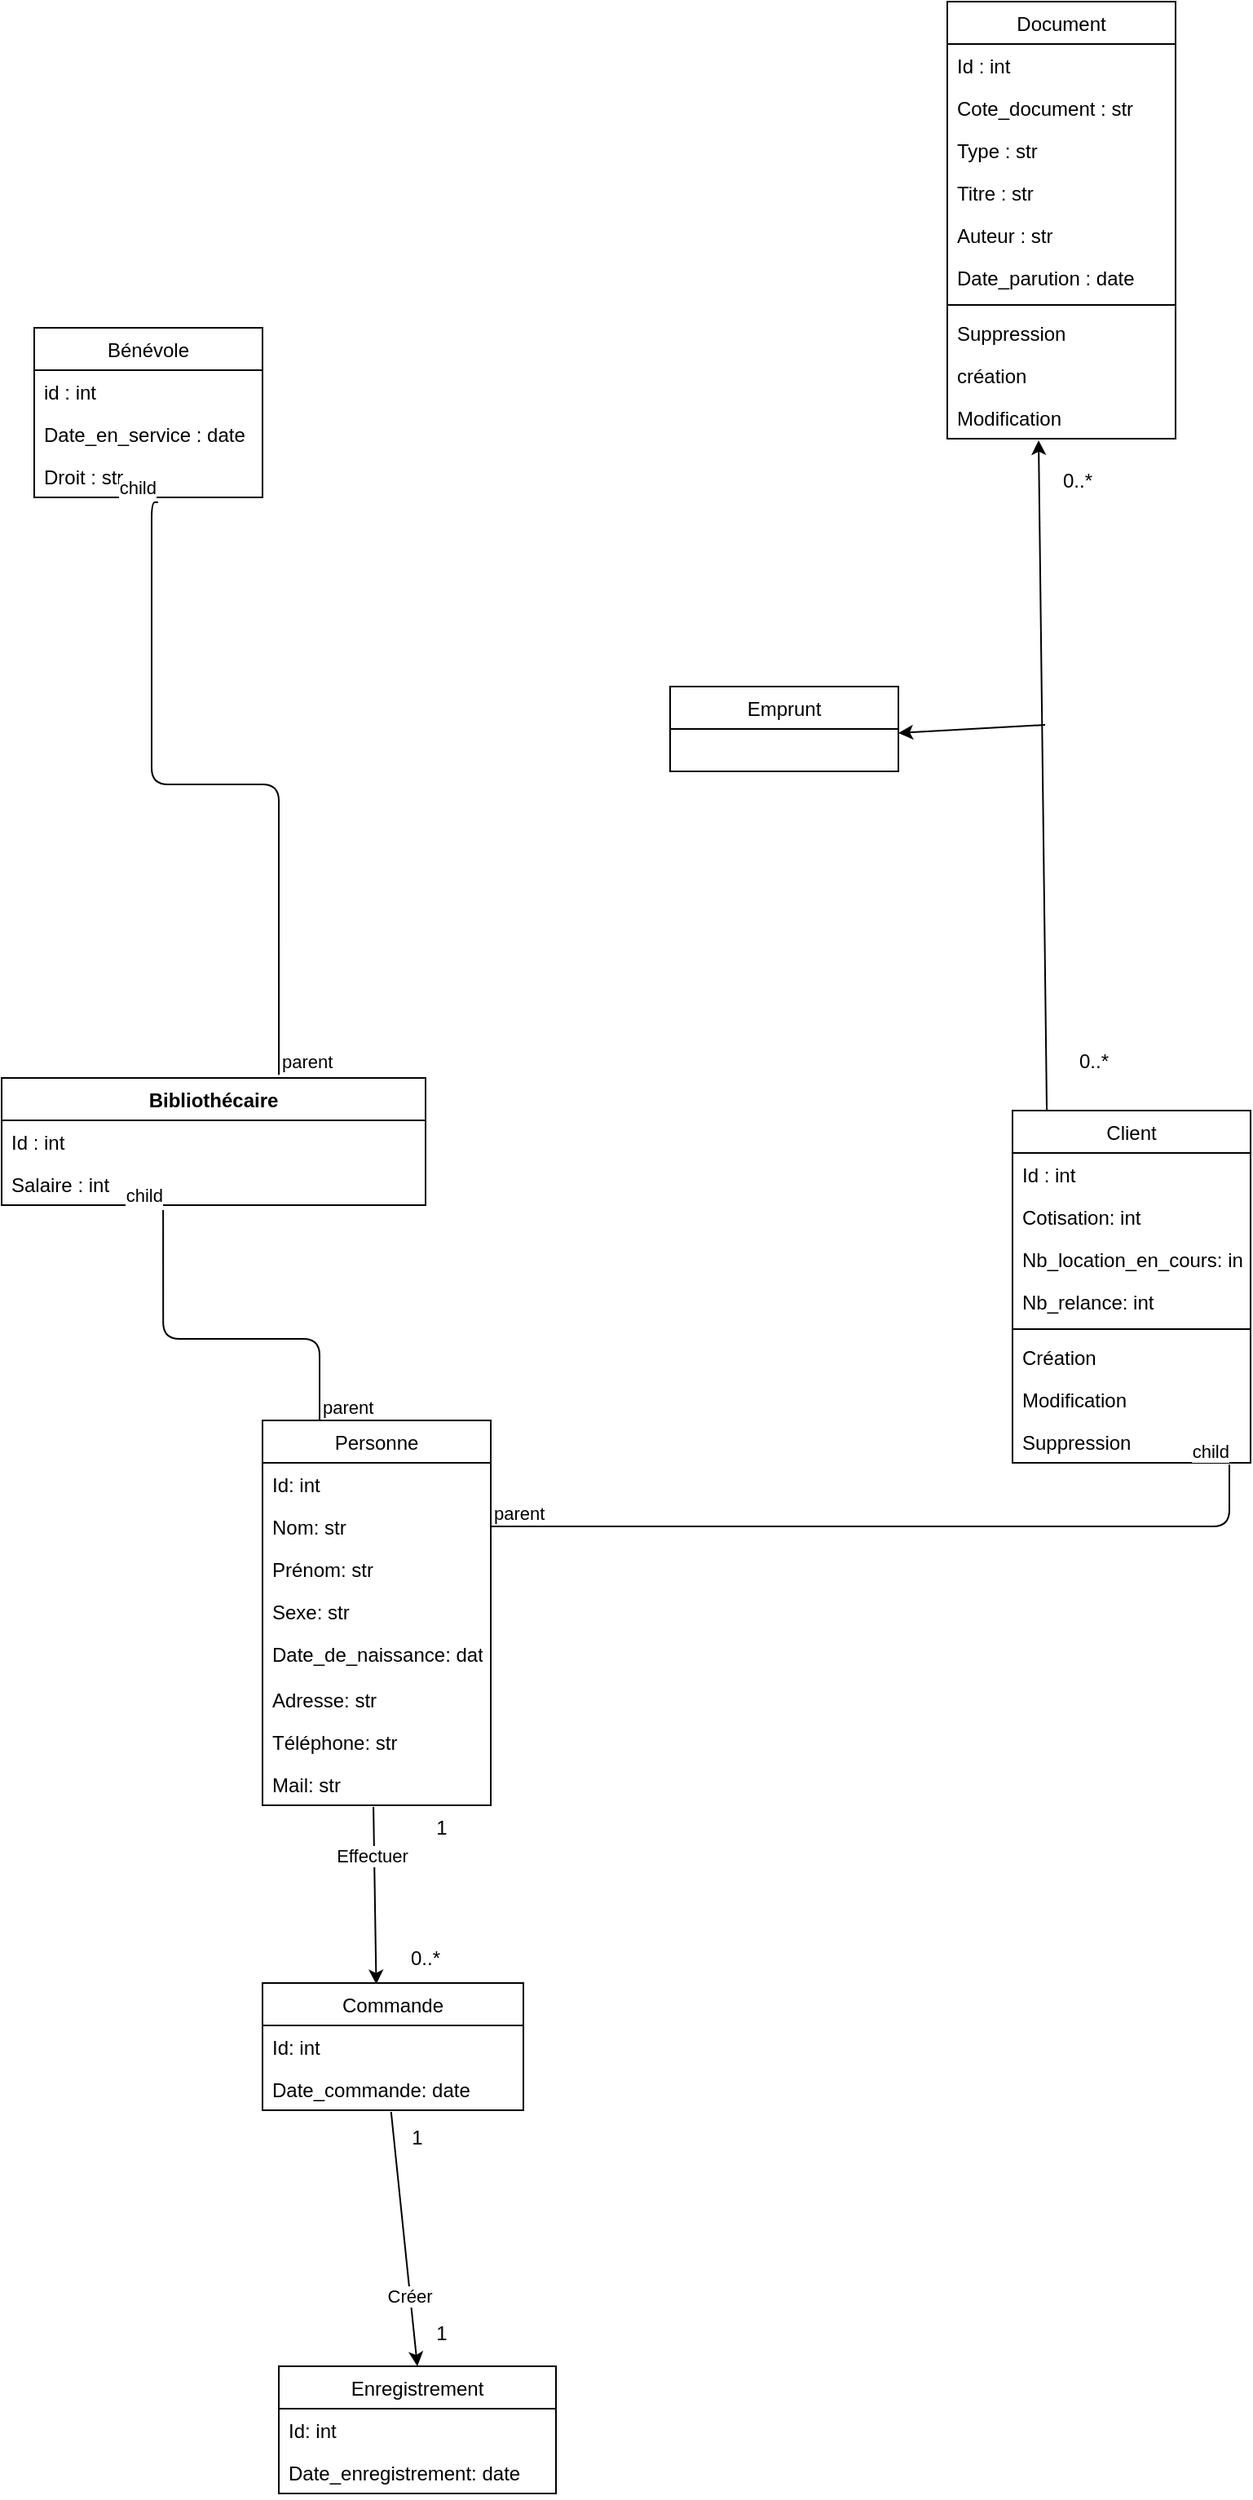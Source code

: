 <mxfile version="14.2.4" type="device"><diagram id="OYyhkcdiuvXrvP6uyowY" name="Diagramme des classes - entité"><mxGraphModel dx="1022" dy="1875" grid="1" gridSize="10" guides="1" tooltips="1" connect="1" arrows="1" fold="1" page="1" pageScale="1" pageWidth="827" pageHeight="1169" math="0" shadow="0"><root><mxCell id="0"/><mxCell id="1" parent="0"/><mxCell id="fWSXPYJICrlra-UiTmL8-9" value="Personne" style="swimlane;fontStyle=0;childLayout=stackLayout;horizontal=1;startSize=26;fillColor=none;horizontalStack=0;resizeParent=1;resizeParentMax=0;resizeLast=0;collapsible=1;marginBottom=0;" parent="1" vertex="1"><mxGeometry x="180" y="240" width="140" height="236" as="geometry"/></mxCell><mxCell id="fWSXPYJICrlra-UiTmL8-25" value="Id: int" style="text;strokeColor=none;fillColor=none;align=left;verticalAlign=top;spacingLeft=4;spacingRight=4;overflow=hidden;rotatable=0;points=[[0,0.5],[1,0.5]];portConstraint=eastwest;" parent="fWSXPYJICrlra-UiTmL8-9" vertex="1"><mxGeometry y="26" width="140" height="26" as="geometry"/></mxCell><mxCell id="fWSXPYJICrlra-UiTmL8-10" value="Nom: str" style="text;strokeColor=none;fillColor=none;align=left;verticalAlign=top;spacingLeft=4;spacingRight=4;overflow=hidden;rotatable=0;points=[[0,0.5],[1,0.5]];portConstraint=eastwest;" parent="fWSXPYJICrlra-UiTmL8-9" vertex="1"><mxGeometry y="52" width="140" height="26" as="geometry"/></mxCell><mxCell id="fWSXPYJICrlra-UiTmL8-27" value="Prénom: str" style="text;strokeColor=none;fillColor=none;align=left;verticalAlign=top;spacingLeft=4;spacingRight=4;overflow=hidden;rotatable=0;points=[[0,0.5],[1,0.5]];portConstraint=eastwest;" parent="fWSXPYJICrlra-UiTmL8-9" vertex="1"><mxGeometry y="78" width="140" height="26" as="geometry"/></mxCell><mxCell id="fWSXPYJICrlra-UiTmL8-26" value="Sexe: str" style="text;strokeColor=none;fillColor=none;align=left;verticalAlign=top;spacingLeft=4;spacingRight=4;overflow=hidden;rotatable=0;points=[[0,0.5],[1,0.5]];portConstraint=eastwest;" parent="fWSXPYJICrlra-UiTmL8-9" vertex="1"><mxGeometry y="104" width="140" height="26" as="geometry"/></mxCell><mxCell id="fWSXPYJICrlra-UiTmL8-11" value="Date_de_naissance: date" style="text;strokeColor=none;fillColor=none;align=left;verticalAlign=top;spacingLeft=4;spacingRight=4;overflow=hidden;rotatable=0;points=[[0,0.5],[1,0.5]];portConstraint=eastwest;" parent="fWSXPYJICrlra-UiTmL8-9" vertex="1"><mxGeometry y="130" width="140" height="28" as="geometry"/></mxCell><mxCell id="fWSXPYJICrlra-UiTmL8-28" value="Adresse: str" style="text;strokeColor=none;fillColor=none;align=left;verticalAlign=top;spacingLeft=4;spacingRight=4;overflow=hidden;rotatable=0;points=[[0,0.5],[1,0.5]];portConstraint=eastwest;" parent="fWSXPYJICrlra-UiTmL8-9" vertex="1"><mxGeometry y="158" width="140" height="26" as="geometry"/></mxCell><mxCell id="fWSXPYJICrlra-UiTmL8-29" value="Téléphone: str" style="text;strokeColor=none;fillColor=none;align=left;verticalAlign=top;spacingLeft=4;spacingRight=4;overflow=hidden;rotatable=0;points=[[0,0.5],[1,0.5]];portConstraint=eastwest;" parent="fWSXPYJICrlra-UiTmL8-9" vertex="1"><mxGeometry y="184" width="140" height="26" as="geometry"/></mxCell><mxCell id="fWSXPYJICrlra-UiTmL8-30" value="Mail: str" style="text;strokeColor=none;fillColor=none;align=left;verticalAlign=top;spacingLeft=4;spacingRight=4;overflow=hidden;rotatable=0;points=[[0,0.5],[1,0.5]];portConstraint=eastwest;" parent="fWSXPYJICrlra-UiTmL8-9" vertex="1"><mxGeometry y="210" width="140" height="26" as="geometry"/></mxCell><mxCell id="fWSXPYJICrlra-UiTmL8-17" value="Bénévole" style="swimlane;fontStyle=0;childLayout=stackLayout;horizontal=1;startSize=26;fillColor=none;horizontalStack=0;resizeParent=1;resizeParentMax=0;resizeLast=0;collapsible=1;marginBottom=0;" parent="1" vertex="1"><mxGeometry x="40" y="-430" width="140" height="104" as="geometry"/></mxCell><mxCell id="fWSXPYJICrlra-UiTmL8-18" value="id : int" style="text;strokeColor=none;fillColor=none;align=left;verticalAlign=top;spacingLeft=4;spacingRight=4;overflow=hidden;rotatable=0;points=[[0,0.5],[1,0.5]];portConstraint=eastwest;" parent="fWSXPYJICrlra-UiTmL8-17" vertex="1"><mxGeometry y="26" width="140" height="26" as="geometry"/></mxCell><mxCell id="fWSXPYJICrlra-UiTmL8-19" value="Date_en_service : date" style="text;strokeColor=none;fillColor=none;align=left;verticalAlign=top;spacingLeft=4;spacingRight=4;overflow=hidden;rotatable=0;points=[[0,0.5],[1,0.5]];portConstraint=eastwest;" parent="fWSXPYJICrlra-UiTmL8-17" vertex="1"><mxGeometry y="52" width="140" height="26" as="geometry"/></mxCell><mxCell id="fWSXPYJICrlra-UiTmL8-45" value="Droit : str" style="text;strokeColor=none;fillColor=none;align=left;verticalAlign=top;spacingLeft=4;spacingRight=4;overflow=hidden;rotatable=0;points=[[0,0.5],[1,0.5]];portConstraint=eastwest;" parent="fWSXPYJICrlra-UiTmL8-17" vertex="1"><mxGeometry y="78" width="140" height="26" as="geometry"/></mxCell><mxCell id="fWSXPYJICrlra-UiTmL8-21" value="Client" style="swimlane;fontStyle=0;childLayout=stackLayout;horizontal=1;startSize=26;fillColor=none;horizontalStack=0;resizeParent=1;resizeParentMax=0;resizeLast=0;collapsible=1;marginBottom=0;" parent="1" vertex="1"><mxGeometry x="640" y="50" width="146" height="216" as="geometry"/></mxCell><mxCell id="fWSXPYJICrlra-UiTmL8-22" value="Id : int" style="text;strokeColor=none;fillColor=none;align=left;verticalAlign=top;spacingLeft=4;spacingRight=4;overflow=hidden;rotatable=0;points=[[0,0.5],[1,0.5]];portConstraint=eastwest;" parent="fWSXPYJICrlra-UiTmL8-21" vertex="1"><mxGeometry y="26" width="146" height="26" as="geometry"/></mxCell><mxCell id="fWSXPYJICrlra-UiTmL8-23" value="Cotisation: int" style="text;strokeColor=none;fillColor=none;align=left;verticalAlign=top;spacingLeft=4;spacingRight=4;overflow=hidden;rotatable=0;points=[[0,0.5],[1,0.5]];portConstraint=eastwest;" parent="fWSXPYJICrlra-UiTmL8-21" vertex="1"><mxGeometry y="52" width="146" height="26" as="geometry"/></mxCell><mxCell id="fWSXPYJICrlra-UiTmL8-46" value="Nb_location_en_cours: int" style="text;strokeColor=none;fillColor=none;align=left;verticalAlign=top;spacingLeft=4;spacingRight=4;overflow=hidden;rotatable=0;points=[[0,0.5],[1,0.5]];portConstraint=eastwest;" parent="fWSXPYJICrlra-UiTmL8-21" vertex="1"><mxGeometry y="78" width="146" height="26" as="geometry"/></mxCell><mxCell id="fWSXPYJICrlra-UiTmL8-104" value="Nb_relance: int" style="text;strokeColor=none;fillColor=none;align=left;verticalAlign=top;spacingLeft=4;spacingRight=4;overflow=hidden;rotatable=0;points=[[0,0.5],[1,0.5]];portConstraint=eastwest;" parent="fWSXPYJICrlra-UiTmL8-21" vertex="1"><mxGeometry y="104" width="146" height="26" as="geometry"/></mxCell><mxCell id="zAurbnMxxtD6ic4PUHuv-18" value="" style="line;strokeWidth=1;fillColor=none;align=left;verticalAlign=middle;spacingTop=-1;spacingLeft=3;spacingRight=3;rotatable=0;labelPosition=right;points=[];portConstraint=eastwest;" vertex="1" parent="fWSXPYJICrlra-UiTmL8-21"><mxGeometry y="130" width="146" height="8" as="geometry"/></mxCell><mxCell id="zAurbnMxxtD6ic4PUHuv-15" value="Création" style="text;strokeColor=none;fillColor=none;align=left;verticalAlign=top;spacingLeft=4;spacingRight=4;overflow=hidden;rotatable=0;points=[[0,0.5],[1,0.5]];portConstraint=eastwest;" vertex="1" parent="fWSXPYJICrlra-UiTmL8-21"><mxGeometry y="138" width="146" height="26" as="geometry"/></mxCell><mxCell id="zAurbnMxxtD6ic4PUHuv-16" value="Modification" style="text;strokeColor=none;fillColor=none;align=left;verticalAlign=top;spacingLeft=4;spacingRight=4;overflow=hidden;rotatable=0;points=[[0,0.5],[1,0.5]];portConstraint=eastwest;" vertex="1" parent="fWSXPYJICrlra-UiTmL8-21"><mxGeometry y="164" width="146" height="26" as="geometry"/></mxCell><mxCell id="zAurbnMxxtD6ic4PUHuv-17" value="Suppression" style="text;strokeColor=none;fillColor=none;align=left;verticalAlign=top;spacingLeft=4;spacingRight=4;overflow=hidden;rotatable=0;points=[[0,0.5],[1,0.5]];portConstraint=eastwest;" vertex="1" parent="fWSXPYJICrlra-UiTmL8-21"><mxGeometry y="190" width="146" height="26" as="geometry"/></mxCell><mxCell id="fWSXPYJICrlra-UiTmL8-31" value="Bibliothécaire" style="swimlane;fontStyle=1;align=center;verticalAlign=top;childLayout=stackLayout;horizontal=1;startSize=26;horizontalStack=0;resizeParent=1;resizeParentMax=0;resizeLast=0;collapsible=1;marginBottom=0;" parent="1" vertex="1"><mxGeometry x="20" y="30" width="260" height="78" as="geometry"><mxRectangle x="10" y="390" width="110" height="26" as="alternateBounds"/></mxGeometry></mxCell><mxCell id="fWSXPYJICrlra-UiTmL8-32" value="Id : int" style="text;strokeColor=none;fillColor=none;align=left;verticalAlign=top;spacingLeft=4;spacingRight=4;overflow=hidden;rotatable=0;points=[[0,0.5],[1,0.5]];portConstraint=eastwest;" parent="fWSXPYJICrlra-UiTmL8-31" vertex="1"><mxGeometry y="26" width="260" height="26" as="geometry"/></mxCell><mxCell id="fWSXPYJICrlra-UiTmL8-98" value="Salaire : int" style="text;strokeColor=none;fillColor=none;align=left;verticalAlign=top;spacingLeft=4;spacingRight=4;overflow=hidden;rotatable=0;points=[[0,0.5],[1,0.5]];portConstraint=eastwest;" parent="fWSXPYJICrlra-UiTmL8-31" vertex="1"><mxGeometry y="52" width="260" height="26" as="geometry"/></mxCell><mxCell id="fWSXPYJICrlra-UiTmL8-62" value="Commande" style="swimlane;fontStyle=0;childLayout=stackLayout;horizontal=1;startSize=26;fillColor=none;horizontalStack=0;resizeParent=1;resizeParentMax=0;resizeLast=0;collapsible=1;marginBottom=0;" parent="1" vertex="1"><mxGeometry x="180" y="585" width="160" height="78" as="geometry"/></mxCell><mxCell id="fWSXPYJICrlra-UiTmL8-63" value="Id: int" style="text;strokeColor=none;fillColor=none;align=left;verticalAlign=top;spacingLeft=4;spacingRight=4;overflow=hidden;rotatable=0;points=[[0,0.5],[1,0.5]];portConstraint=eastwest;" parent="fWSXPYJICrlra-UiTmL8-62" vertex="1"><mxGeometry y="26" width="160" height="26" as="geometry"/></mxCell><mxCell id="fWSXPYJICrlra-UiTmL8-65" value="Date_commande: date" style="text;strokeColor=none;fillColor=none;align=left;verticalAlign=top;spacingLeft=4;spacingRight=4;overflow=hidden;rotatable=0;points=[[0,0.5],[1,0.5]];portConstraint=eastwest;" parent="fWSXPYJICrlra-UiTmL8-62" vertex="1"><mxGeometry y="52" width="160" height="26" as="geometry"/></mxCell><mxCell id="fWSXPYJICrlra-UiTmL8-70" value="" style="endArrow=classic;html=1;exitX=0.493;exitY=1.038;exitDx=0;exitDy=0;exitPerimeter=0;entryX=0.5;entryY=0;entryDx=0;entryDy=0;" parent="1" source="fWSXPYJICrlra-UiTmL8-65" target="fWSXPYJICrlra-UiTmL8-77" edge="1"><mxGeometry width="50" height="50" relative="1" as="geometry"><mxPoint x="390" y="820" as="sourcePoint"/><mxPoint x="257.98" y="990" as="targetPoint"/></mxGeometry></mxCell><mxCell id="fWSXPYJICrlra-UiTmL8-103" value="Créer" style="edgeLabel;html=1;align=center;verticalAlign=middle;resizable=0;points=[];" parent="fWSXPYJICrlra-UiTmL8-70" vertex="1" connectable="0"><mxGeometry x="0.444" y="-1" relative="1" as="geometry"><mxPoint as="offset"/></mxGeometry></mxCell><mxCell id="fWSXPYJICrlra-UiTmL8-77" value="Enregistrement" style="swimlane;fontStyle=0;childLayout=stackLayout;horizontal=1;startSize=26;fillColor=none;horizontalStack=0;resizeParent=1;resizeParentMax=0;resizeLast=0;collapsible=1;marginBottom=0;" parent="1" vertex="1"><mxGeometry x="190" y="820" width="170" height="78" as="geometry"/></mxCell><mxCell id="fWSXPYJICrlra-UiTmL8-78" value="Id: int" style="text;strokeColor=none;fillColor=none;align=left;verticalAlign=top;spacingLeft=4;spacingRight=4;overflow=hidden;rotatable=0;points=[[0,0.5],[1,0.5]];portConstraint=eastwest;" parent="fWSXPYJICrlra-UiTmL8-77" vertex="1"><mxGeometry y="26" width="170" height="26" as="geometry"/></mxCell><mxCell id="fWSXPYJICrlra-UiTmL8-79" value="Date_enregistrement: date" style="text;strokeColor=none;fillColor=none;align=left;verticalAlign=top;spacingLeft=4;spacingRight=4;overflow=hidden;rotatable=0;points=[[0,0.5],[1,0.5]];portConstraint=eastwest;" parent="fWSXPYJICrlra-UiTmL8-77" vertex="1"><mxGeometry y="52" width="170" height="26" as="geometry"/></mxCell><mxCell id="fWSXPYJICrlra-UiTmL8-82" value="Document" style="swimlane;fontStyle=0;childLayout=stackLayout;horizontal=1;startSize=26;fillColor=none;horizontalStack=0;resizeParent=1;resizeParentMax=0;resizeLast=0;collapsible=1;marginBottom=0;" parent="1" vertex="1"><mxGeometry x="600" y="-630" width="140" height="268" as="geometry"/></mxCell><mxCell id="fWSXPYJICrlra-UiTmL8-83" value="Id : int" style="text;strokeColor=none;fillColor=none;align=left;verticalAlign=top;spacingLeft=4;spacingRight=4;overflow=hidden;rotatable=0;points=[[0,0.5],[1,0.5]];portConstraint=eastwest;" parent="fWSXPYJICrlra-UiTmL8-82" vertex="1"><mxGeometry y="26" width="140" height="26" as="geometry"/></mxCell><mxCell id="fWSXPYJICrlra-UiTmL8-94" value="Cote_document : str" style="text;strokeColor=none;fillColor=none;align=left;verticalAlign=top;spacingLeft=4;spacingRight=4;overflow=hidden;rotatable=0;points=[[0,0.5],[1,0.5]];portConstraint=eastwest;" parent="fWSXPYJICrlra-UiTmL8-82" vertex="1"><mxGeometry y="52" width="140" height="26" as="geometry"/></mxCell><mxCell id="fWSXPYJICrlra-UiTmL8-85" value="Type : str" style="text;strokeColor=none;fillColor=none;align=left;verticalAlign=top;spacingLeft=4;spacingRight=4;overflow=hidden;rotatable=0;points=[[0,0.5],[1,0.5]];portConstraint=eastwest;" parent="fWSXPYJICrlra-UiTmL8-82" vertex="1"><mxGeometry y="78" width="140" height="26" as="geometry"/></mxCell><mxCell id="fWSXPYJICrlra-UiTmL8-91" value="Titre : str" style="text;strokeColor=none;fillColor=none;align=left;verticalAlign=top;spacingLeft=4;spacingRight=4;overflow=hidden;rotatable=0;points=[[0,0.5],[1,0.5]];portConstraint=eastwest;" parent="fWSXPYJICrlra-UiTmL8-82" vertex="1"><mxGeometry y="104" width="140" height="26" as="geometry"/></mxCell><mxCell id="fWSXPYJICrlra-UiTmL8-84" value="Auteur : str" style="text;strokeColor=none;fillColor=none;align=left;verticalAlign=top;spacingLeft=4;spacingRight=4;overflow=hidden;rotatable=0;points=[[0,0.5],[1,0.5]];portConstraint=eastwest;" parent="fWSXPYJICrlra-UiTmL8-82" vertex="1"><mxGeometry y="130" width="140" height="26" as="geometry"/></mxCell><mxCell id="fWSXPYJICrlra-UiTmL8-93" value="Date_parution : date" style="text;strokeColor=none;fillColor=none;align=left;verticalAlign=top;spacingLeft=4;spacingRight=4;overflow=hidden;rotatable=0;points=[[0,0.5],[1,0.5]];portConstraint=eastwest;" parent="fWSXPYJICrlra-UiTmL8-82" vertex="1"><mxGeometry y="156" width="140" height="26" as="geometry"/></mxCell><mxCell id="zAurbnMxxtD6ic4PUHuv-11" value="" style="line;strokeWidth=1;fillColor=none;align=left;verticalAlign=middle;spacingTop=-1;spacingLeft=3;spacingRight=3;rotatable=0;labelPosition=right;points=[];portConstraint=eastwest;" vertex="1" parent="fWSXPYJICrlra-UiTmL8-82"><mxGeometry y="182" width="140" height="8" as="geometry"/></mxCell><mxCell id="zAurbnMxxtD6ic4PUHuv-13" value="Suppression" style="text;strokeColor=none;fillColor=none;align=left;verticalAlign=top;spacingLeft=4;spacingRight=4;overflow=hidden;rotatable=0;points=[[0,0.5],[1,0.5]];portConstraint=eastwest;" vertex="1" parent="fWSXPYJICrlra-UiTmL8-82"><mxGeometry y="190" width="140" height="26" as="geometry"/></mxCell><mxCell id="zAurbnMxxtD6ic4PUHuv-14" value="création" style="text;strokeColor=none;fillColor=none;align=left;verticalAlign=top;spacingLeft=4;spacingRight=4;overflow=hidden;rotatable=0;points=[[0,0.5],[1,0.5]];portConstraint=eastwest;" vertex="1" parent="fWSXPYJICrlra-UiTmL8-82"><mxGeometry y="216" width="140" height="26" as="geometry"/></mxCell><mxCell id="zAurbnMxxtD6ic4PUHuv-12" value="Modification" style="text;strokeColor=none;fillColor=none;align=left;verticalAlign=top;spacingLeft=4;spacingRight=4;overflow=hidden;rotatable=0;points=[[0,0.5],[1,0.5]];portConstraint=eastwest;" vertex="1" parent="fWSXPYJICrlra-UiTmL8-82"><mxGeometry y="242" width="140" height="26" as="geometry"/></mxCell><mxCell id="fWSXPYJICrlra-UiTmL8-88" value="" style="endArrow=classic;html=1;exitX=0.144;exitY=0;exitDx=0;exitDy=0;entryX=0.4;entryY=1.038;entryDx=0;entryDy=0;exitPerimeter=0;entryPerimeter=0;" parent="1" source="fWSXPYJICrlra-UiTmL8-21" target="zAurbnMxxtD6ic4PUHuv-12" edge="1"><mxGeometry width="50" height="50" relative="1" as="geometry"><mxPoint x="390" y="520" as="sourcePoint"/><mxPoint x="663.98" y="-142" as="targetPoint"/></mxGeometry></mxCell><mxCell id="fWSXPYJICrlra-UiTmL8-90" value="" style="endArrow=classic;html=1;strokeColor=#000000;entryX=0.436;entryY=0.01;entryDx=0;entryDy=0;entryPerimeter=0;exitX=0.486;exitY=1.038;exitDx=0;exitDy=0;exitPerimeter=0;" parent="1" source="fWSXPYJICrlra-UiTmL8-30" target="fWSXPYJICrlra-UiTmL8-62" edge="1"><mxGeometry width="50" height="50" relative="1" as="geometry"><mxPoint x="241" y="570" as="sourcePoint"/><mxPoint x="440" y="570" as="targetPoint"/></mxGeometry></mxCell><mxCell id="fWSXPYJICrlra-UiTmL8-102" value="Effectuer" style="edgeLabel;html=1;align=center;verticalAlign=middle;resizable=0;points=[];" parent="fWSXPYJICrlra-UiTmL8-90" vertex="1" connectable="0"><mxGeometry x="-0.45" y="-2" relative="1" as="geometry"><mxPoint as="offset"/></mxGeometry></mxCell><mxCell id="fWSXPYJICrlra-UiTmL8-111" value="0..*" style="text;html=1;strokeColor=none;fillColor=none;align=center;verticalAlign=middle;whiteSpace=wrap;rounded=0;" parent="1" vertex="1"><mxGeometry x="260" y="560" width="40" height="20" as="geometry"/></mxCell><mxCell id="fWSXPYJICrlra-UiTmL8-112" value="1" style="text;html=1;strokeColor=none;fillColor=none;align=center;verticalAlign=middle;whiteSpace=wrap;rounded=0;" parent="1" vertex="1"><mxGeometry x="270" y="480" width="40" height="20" as="geometry"/></mxCell><mxCell id="fWSXPYJICrlra-UiTmL8-113" value="1" style="text;html=1;strokeColor=none;fillColor=none;align=center;verticalAlign=middle;whiteSpace=wrap;rounded=0;" parent="1" vertex="1"><mxGeometry x="255" y="670" width="40" height="20" as="geometry"/></mxCell><mxCell id="fWSXPYJICrlra-UiTmL8-114" value="1" style="text;html=1;strokeColor=none;fillColor=none;align=center;verticalAlign=middle;whiteSpace=wrap;rounded=0;" parent="1" vertex="1"><mxGeometry x="270" y="790" width="40" height="20" as="geometry"/></mxCell><mxCell id="zAurbnMxxtD6ic4PUHuv-1" value="" style="endArrow=none;html=1;edgeStyle=orthogonalEdgeStyle;strokeColor=#000000;exitX=0.654;exitY=-0.024;exitDx=0;exitDy=0;exitPerimeter=0;entryX=0.543;entryY=1.115;entryDx=0;entryDy=0;entryPerimeter=0;" edge="1" parent="1" source="fWSXPYJICrlra-UiTmL8-31" target="fWSXPYJICrlra-UiTmL8-45"><mxGeometry relative="1" as="geometry"><mxPoint x="70" y="-70" as="sourcePoint"/><mxPoint x="230" y="-70" as="targetPoint"/><Array as="points"><mxPoint x="190" y="-150"/><mxPoint x="112" y="-150"/><mxPoint x="112" y="-323"/></Array></mxGeometry></mxCell><mxCell id="zAurbnMxxtD6ic4PUHuv-2" value="parent" style="edgeLabel;resizable=0;html=1;align=left;verticalAlign=bottom;" connectable="0" vertex="1" parent="zAurbnMxxtD6ic4PUHuv-1"><mxGeometry x="-1" relative="1" as="geometry"/></mxCell><mxCell id="zAurbnMxxtD6ic4PUHuv-3" value="child" style="edgeLabel;resizable=0;html=1;align=right;verticalAlign=bottom;" connectable="0" vertex="1" parent="zAurbnMxxtD6ic4PUHuv-1"><mxGeometry x="1" relative="1" as="geometry"/></mxCell><mxCell id="zAurbnMxxtD6ic4PUHuv-4" value="" style="endArrow=none;html=1;edgeStyle=orthogonalEdgeStyle;strokeColor=#000000;exitX=0.25;exitY=0;exitDx=0;exitDy=0;entryX=0.381;entryY=1.115;entryDx=0;entryDy=0;entryPerimeter=0;" edge="1" parent="1" source="fWSXPYJICrlra-UiTmL8-9" target="fWSXPYJICrlra-UiTmL8-98"><mxGeometry relative="1" as="geometry"><mxPoint x="100.0" y="230" as="sourcePoint"/><mxPoint x="120.1" y="148.006" as="targetPoint"/><Array as="points"><mxPoint x="215" y="190"/><mxPoint x="119" y="190"/></Array></mxGeometry></mxCell><mxCell id="zAurbnMxxtD6ic4PUHuv-5" value="parent" style="edgeLabel;resizable=0;html=1;align=left;verticalAlign=bottom;" connectable="0" vertex="1" parent="zAurbnMxxtD6ic4PUHuv-4"><mxGeometry x="-1" relative="1" as="geometry"/></mxCell><mxCell id="zAurbnMxxtD6ic4PUHuv-6" value="child" style="edgeLabel;resizable=0;html=1;align=right;verticalAlign=bottom;" connectable="0" vertex="1" parent="zAurbnMxxtD6ic4PUHuv-4"><mxGeometry x="1" relative="1" as="geometry"/></mxCell><mxCell id="zAurbnMxxtD6ic4PUHuv-7" value="" style="endArrow=none;html=1;edgeStyle=orthogonalEdgeStyle;strokeColor=#000000;exitX=1;exitY=0.5;exitDx=0;exitDy=0;entryX=0.911;entryY=1.038;entryDx=0;entryDy=0;entryPerimeter=0;" edge="1" parent="1" source="fWSXPYJICrlra-UiTmL8-10" target="zAurbnMxxtD6ic4PUHuv-17"><mxGeometry relative="1" as="geometry"><mxPoint x="430.0" y="230" as="sourcePoint"/><mxPoint x="680" y="305" as="targetPoint"/><Array as="points"><mxPoint x="773" y="305"/></Array></mxGeometry></mxCell><mxCell id="zAurbnMxxtD6ic4PUHuv-8" value="parent" style="edgeLabel;resizable=0;html=1;align=left;verticalAlign=bottom;" connectable="0" vertex="1" parent="zAurbnMxxtD6ic4PUHuv-7"><mxGeometry x="-1" relative="1" as="geometry"/></mxCell><mxCell id="zAurbnMxxtD6ic4PUHuv-9" value="child" style="edgeLabel;resizable=0;html=1;align=right;verticalAlign=bottom;" connectable="0" vertex="1" parent="zAurbnMxxtD6ic4PUHuv-7"><mxGeometry x="1" relative="1" as="geometry"/></mxCell><mxCell id="zAurbnMxxtD6ic4PUHuv-19" value="Emprunt" style="swimlane;fontStyle=0;childLayout=stackLayout;horizontal=1;startSize=26;fillColor=none;horizontalStack=0;resizeParent=1;resizeParentMax=0;resizeLast=0;collapsible=1;marginBottom=0;" vertex="1" parent="1"><mxGeometry x="430" y="-210" width="140" height="52" as="geometry"/></mxCell><mxCell id="zAurbnMxxtD6ic4PUHuv-24" value="" style="endArrow=classic;html=1;strokeColor=#000000;entryX=1;entryY=0.5;entryDx=0;entryDy=0;" edge="1" parent="zAurbnMxxtD6ic4PUHuv-19"><mxGeometry width="50" height="50" relative="1" as="geometry"><mxPoint x="230" y="23.5" as="sourcePoint"/><mxPoint x="140" y="28.5" as="targetPoint"/></mxGeometry></mxCell><mxCell id="zAurbnMxxtD6ic4PUHuv-25" value="0..*" style="text;html=1;strokeColor=none;fillColor=none;align=center;verticalAlign=middle;whiteSpace=wrap;rounded=0;" vertex="1" parent="1"><mxGeometry x="670" y="10" width="40" height="20" as="geometry"/></mxCell><mxCell id="zAurbnMxxtD6ic4PUHuv-27" value="0..*" style="text;html=1;strokeColor=none;fillColor=none;align=center;verticalAlign=middle;whiteSpace=wrap;rounded=0;" vertex="1" parent="1"><mxGeometry x="660" y="-346" width="40" height="20" as="geometry"/></mxCell></root></mxGraphModel></diagram></mxfile>
